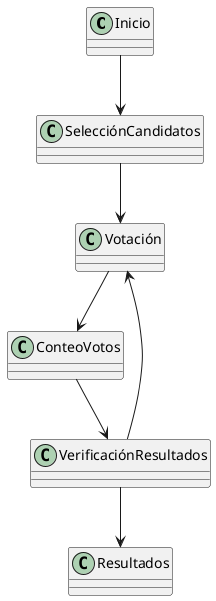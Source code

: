 @startuml
class Inicio

class SelecciónCandidatos

class Votación

class ConteoVotos

class VerificaciónResultados

class Resultados

Inicio --> SelecciónCandidatos
SelecciónCandidatos --> Votación
Votación --> ConteoVotos
ConteoVotos --> VerificaciónResultados
VerificaciónResultados --> Votación
VerificaciónResultados --> Resultados
@enduml
